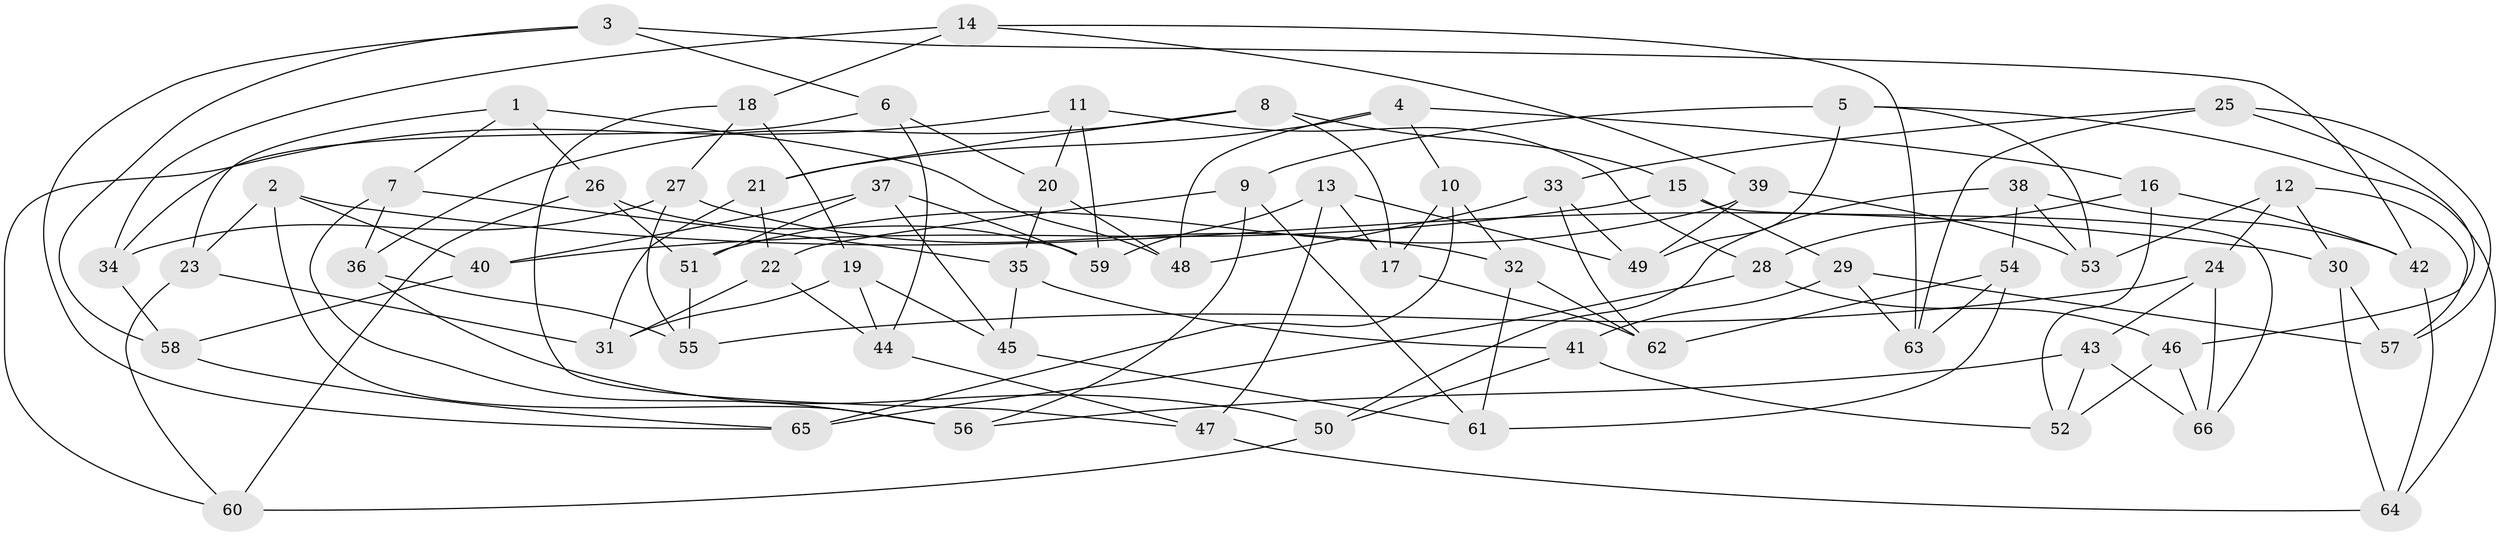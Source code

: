 // coarse degree distribution, {6: 0.18181818181818182, 4: 0.45454545454545453, 10: 0.09090909090909091, 7: 0.09090909090909091, 5: 0.09090909090909091, 9: 0.030303030303030304, 3: 0.030303030303030304, 8: 0.030303030303030304}
// Generated by graph-tools (version 1.1) at 2025/20/03/04/25 18:20:47]
// undirected, 66 vertices, 132 edges
graph export_dot {
graph [start="1"]
  node [color=gray90,style=filled];
  1;
  2;
  3;
  4;
  5;
  6;
  7;
  8;
  9;
  10;
  11;
  12;
  13;
  14;
  15;
  16;
  17;
  18;
  19;
  20;
  21;
  22;
  23;
  24;
  25;
  26;
  27;
  28;
  29;
  30;
  31;
  32;
  33;
  34;
  35;
  36;
  37;
  38;
  39;
  40;
  41;
  42;
  43;
  44;
  45;
  46;
  47;
  48;
  49;
  50;
  51;
  52;
  53;
  54;
  55;
  56;
  57;
  58;
  59;
  60;
  61;
  62;
  63;
  64;
  65;
  66;
  1 -- 26;
  1 -- 7;
  1 -- 48;
  1 -- 23;
  2 -- 23;
  2 -- 30;
  2 -- 56;
  2 -- 40;
  3 -- 6;
  3 -- 42;
  3 -- 58;
  3 -- 65;
  4 -- 48;
  4 -- 10;
  4 -- 16;
  4 -- 21;
  5 -- 64;
  5 -- 53;
  5 -- 49;
  5 -- 9;
  6 -- 34;
  6 -- 20;
  6 -- 44;
  7 -- 56;
  7 -- 36;
  7 -- 35;
  8 -- 21;
  8 -- 17;
  8 -- 36;
  8 -- 15;
  9 -- 22;
  9 -- 56;
  9 -- 61;
  10 -- 65;
  10 -- 32;
  10 -- 17;
  11 -- 20;
  11 -- 28;
  11 -- 60;
  11 -- 59;
  12 -- 57;
  12 -- 30;
  12 -- 24;
  12 -- 53;
  13 -- 59;
  13 -- 17;
  13 -- 47;
  13 -- 49;
  14 -- 39;
  14 -- 18;
  14 -- 63;
  14 -- 34;
  15 -- 66;
  15 -- 29;
  15 -- 40;
  16 -- 28;
  16 -- 52;
  16 -- 42;
  17 -- 62;
  18 -- 19;
  18 -- 47;
  18 -- 27;
  19 -- 31;
  19 -- 45;
  19 -- 44;
  20 -- 35;
  20 -- 48;
  21 -- 22;
  21 -- 31;
  22 -- 44;
  22 -- 31;
  23 -- 60;
  23 -- 31;
  24 -- 66;
  24 -- 43;
  24 -- 55;
  25 -- 46;
  25 -- 57;
  25 -- 63;
  25 -- 33;
  26 -- 60;
  26 -- 59;
  26 -- 51;
  27 -- 55;
  27 -- 34;
  27 -- 32;
  28 -- 65;
  28 -- 46;
  29 -- 41;
  29 -- 63;
  29 -- 57;
  30 -- 64;
  30 -- 57;
  32 -- 62;
  32 -- 61;
  33 -- 49;
  33 -- 48;
  33 -- 62;
  34 -- 58;
  35 -- 45;
  35 -- 41;
  36 -- 50;
  36 -- 55;
  37 -- 40;
  37 -- 51;
  37 -- 59;
  37 -- 45;
  38 -- 53;
  38 -- 50;
  38 -- 42;
  38 -- 54;
  39 -- 51;
  39 -- 49;
  39 -- 53;
  40 -- 58;
  41 -- 50;
  41 -- 52;
  42 -- 64;
  43 -- 56;
  43 -- 66;
  43 -- 52;
  44 -- 47;
  45 -- 61;
  46 -- 66;
  46 -- 52;
  47 -- 64;
  50 -- 60;
  51 -- 55;
  54 -- 63;
  54 -- 61;
  54 -- 62;
  58 -- 65;
}
